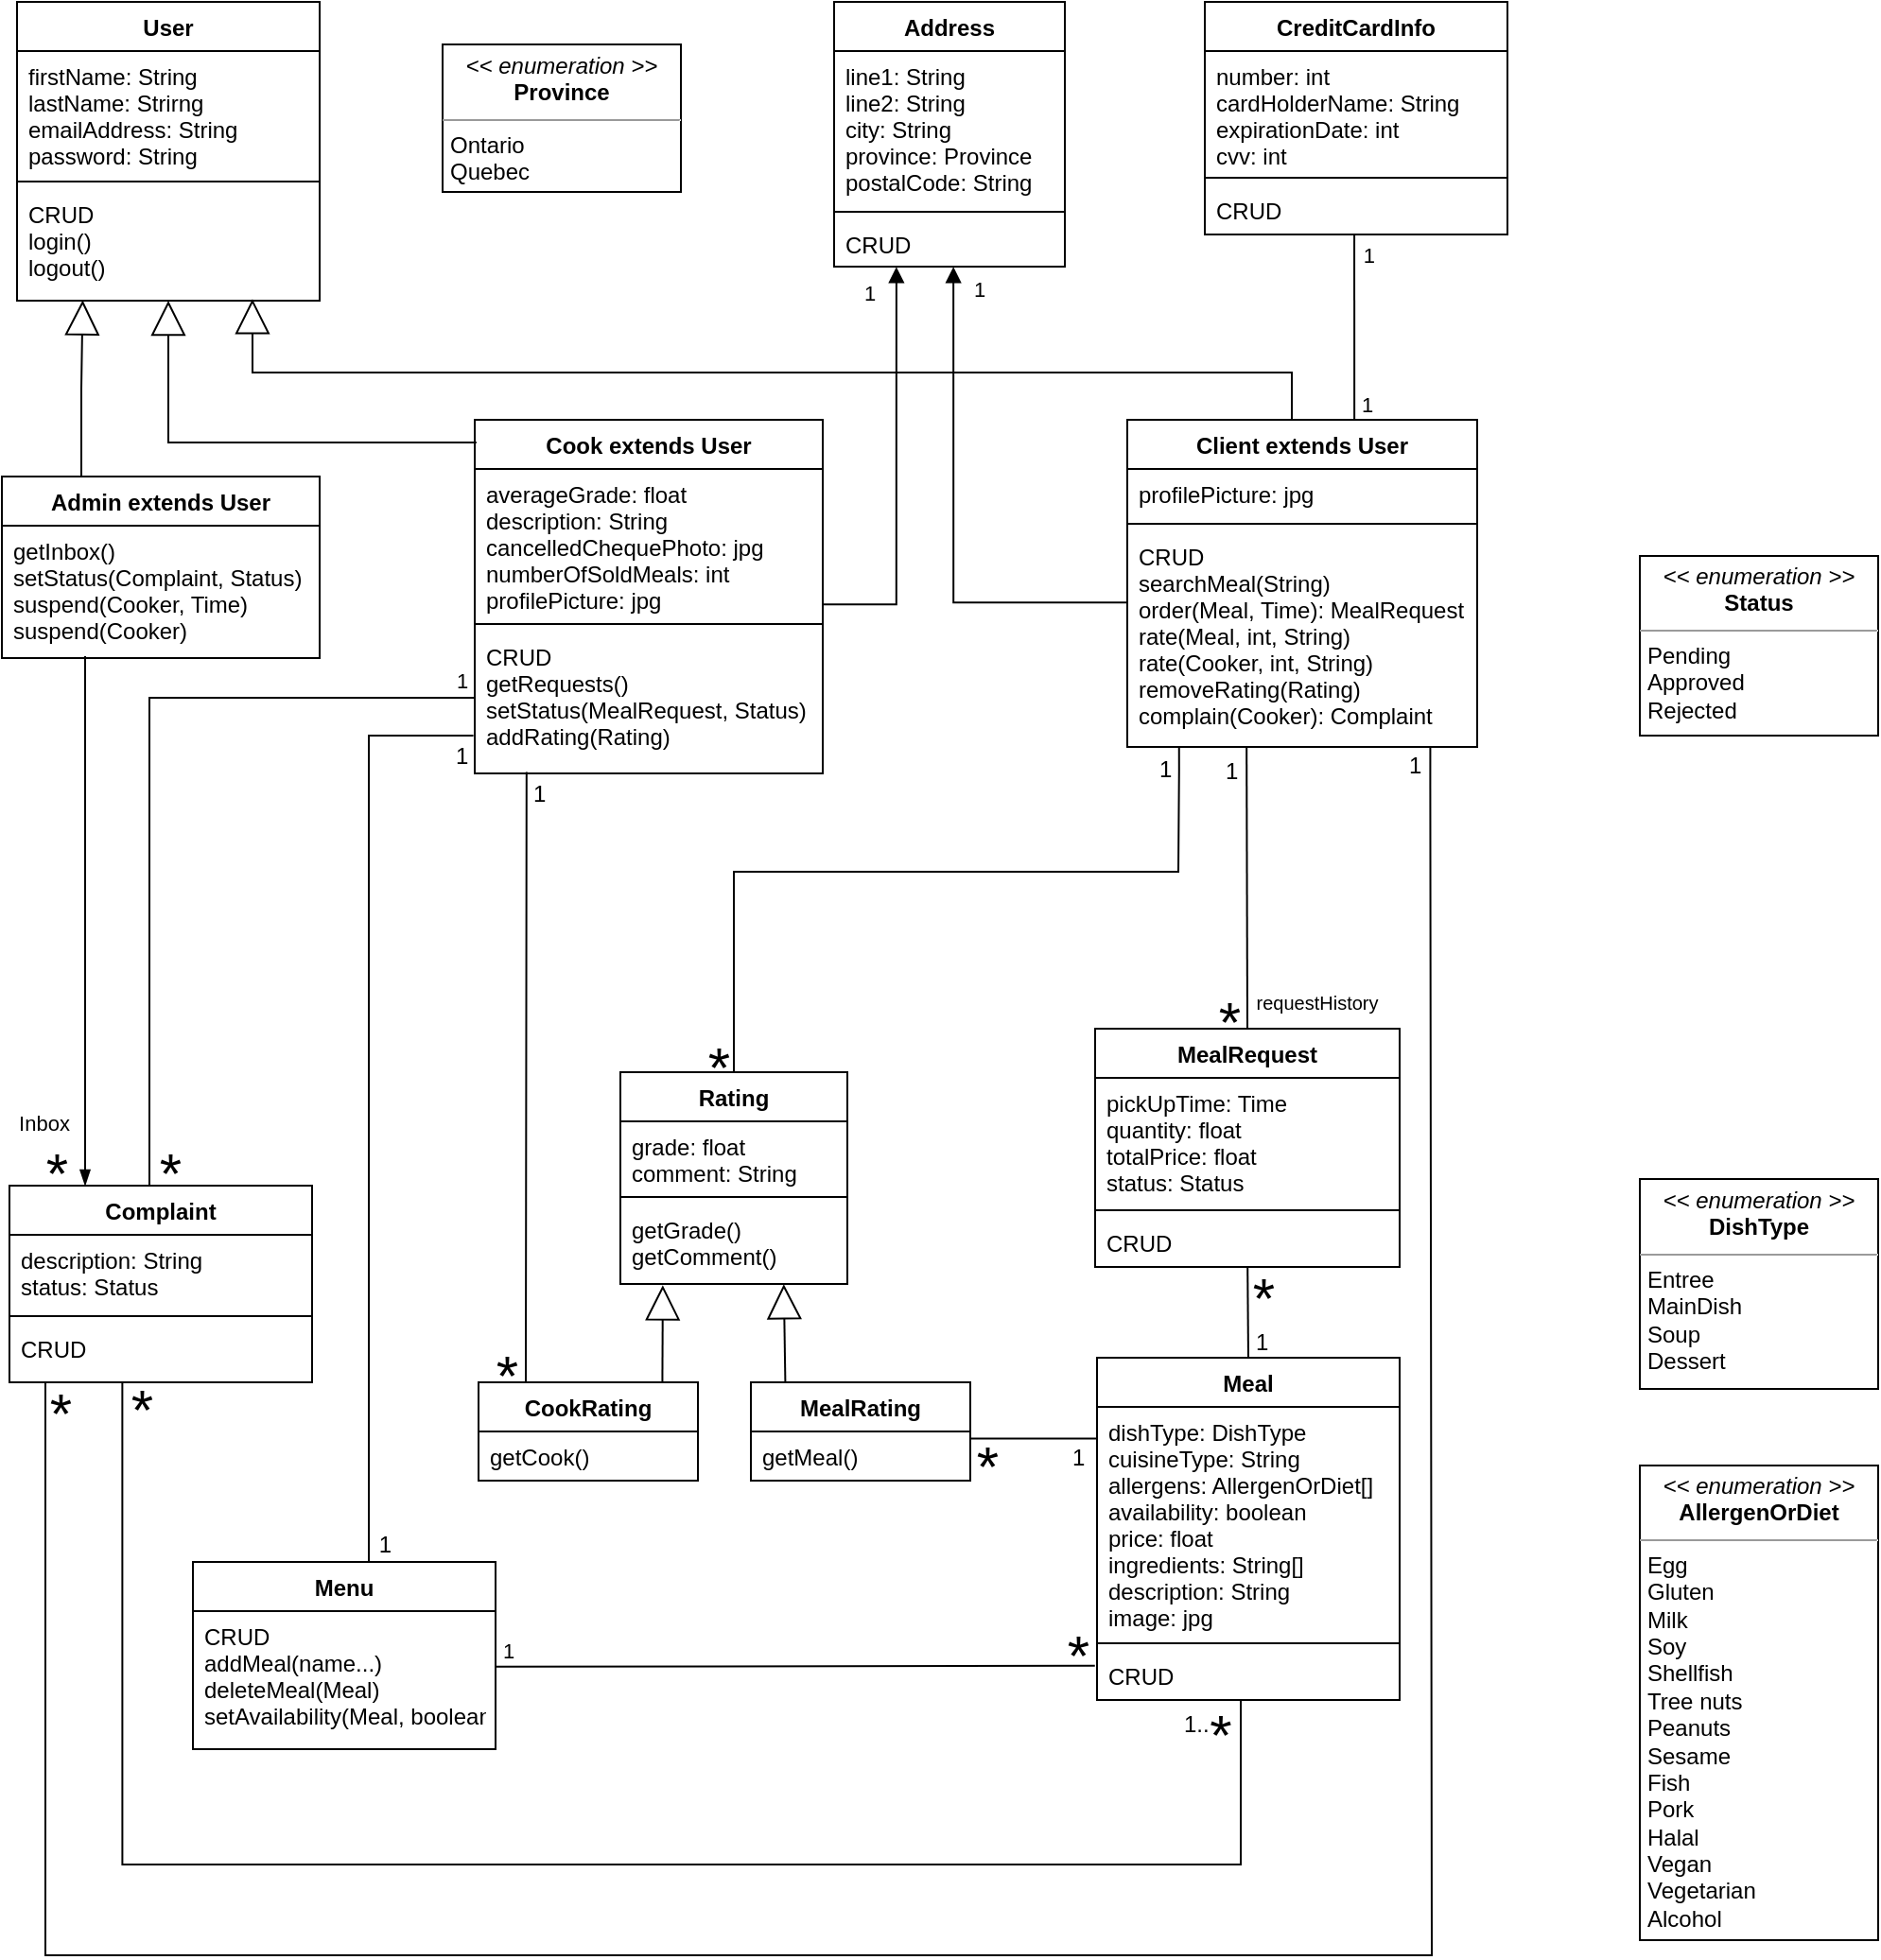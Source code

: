 <mxfile version="20.5.0" type="google"><diagram name="Page-1" id="c4acf3e9-155e-7222-9cf6-157b1a14988f"><mxGraphModel grid="0" page="1" gridSize="10" guides="1" tooltips="1" connect="1" arrows="1" fold="1" pageScale="1" pageWidth="850" pageHeight="1100" background="none" math="0" shadow="0"><root><mxCell id="0"/><mxCell id="1" parent="0"/><mxCell id="-q9s0DJmHzJcEu9GA5iP-1" value="User" style="swimlane;fontStyle=1;align=center;verticalAlign=top;childLayout=stackLayout;horizontal=1;startSize=26;horizontalStack=0;resizeParent=1;resizeParentMax=0;resizeLast=0;collapsible=1;marginBottom=0;" vertex="1" parent="1"><mxGeometry x="41" y="11" width="160" height="158" as="geometry"/></mxCell><mxCell id="-q9s0DJmHzJcEu9GA5iP-2" value="firstName: String&#10;lastName: Strirng&#10;emailAddress: String&#10;password: String" style="text;strokeColor=none;fillColor=none;align=left;verticalAlign=top;spacingLeft=4;spacingRight=4;overflow=hidden;rotatable=0;points=[[0,0.5],[1,0.5]];portConstraint=eastwest;" vertex="1" parent="-q9s0DJmHzJcEu9GA5iP-1"><mxGeometry y="26" width="160" height="65" as="geometry"/></mxCell><mxCell id="-q9s0DJmHzJcEu9GA5iP-3" value="" style="line;strokeWidth=1;fillColor=none;align=left;verticalAlign=middle;spacingTop=-1;spacingLeft=3;spacingRight=3;rotatable=0;labelPosition=right;points=[];portConstraint=eastwest;strokeColor=inherit;" vertex="1" parent="-q9s0DJmHzJcEu9GA5iP-1"><mxGeometry y="91" width="160" height="8" as="geometry"/></mxCell><mxCell id="-q9s0DJmHzJcEu9GA5iP-4" value="CRUD&#10;login()&#10;logout()" style="text;strokeColor=none;fillColor=none;align=left;verticalAlign=top;spacingLeft=4;spacingRight=4;overflow=hidden;rotatable=0;points=[[0,0.5],[1,0.5]];portConstraint=eastwest;fontStyle=0" vertex="1" parent="-q9s0DJmHzJcEu9GA5iP-1"><mxGeometry y="99" width="160" height="59" as="geometry"/></mxCell><mxCell id="-q9s0DJmHzJcEu9GA5iP-23" value="&lt;p style=&quot;margin:0px;margin-top:4px;text-align:center;&quot;&gt;&lt;i&gt;&amp;lt;&amp;lt; enumeration &amp;gt;&amp;gt;&lt;/i&gt;&lt;br&gt;&lt;b&gt;Province&lt;/b&gt;&lt;/p&gt;&lt;hr size=&quot;1&quot;&gt;&lt;p style=&quot;margin:0px;margin-left:4px;&quot;&gt;Ontario&lt;/p&gt;&lt;p style=&quot;margin:0px;margin-left:4px;&quot;&gt;Quebec&lt;/p&gt;" style="verticalAlign=top;align=left;overflow=fill;fontSize=12;fontFamily=Helvetica;html=1;" vertex="1" parent="1"><mxGeometry x="266" y="33.5" width="126" height="78" as="geometry"/></mxCell><mxCell id="-q9s0DJmHzJcEu9GA5iP-24" value="Admin extends User" style="swimlane;fontStyle=1;align=center;verticalAlign=top;childLayout=stackLayout;horizontal=1;startSize=26;horizontalStack=0;resizeParent=1;resizeParentMax=0;resizeLast=0;collapsible=1;marginBottom=0;" vertex="1" parent="1"><mxGeometry x="33" y="262" width="168" height="96" as="geometry"/></mxCell><mxCell id="-q9s0DJmHzJcEu9GA5iP-27" value="getInbox()&#10;setStatus(Complaint, Status)&#10;suspend(Cooker, Time)&#10;suspend(Cooker)" style="text;strokeColor=none;fillColor=none;align=left;verticalAlign=top;spacingLeft=4;spacingRight=4;overflow=hidden;rotatable=0;points=[[0,0.5],[1,0.5]];portConstraint=eastwest;" vertex="1" parent="-q9s0DJmHzJcEu9GA5iP-24"><mxGeometry y="26" width="168" height="70" as="geometry"/></mxCell><mxCell id="-q9s0DJmHzJcEu9GA5iP-30" value="Cook extends User" style="swimlane;fontStyle=1;align=center;verticalAlign=top;childLayout=stackLayout;horizontal=1;startSize=26;horizontalStack=0;resizeParent=1;resizeParentMax=0;resizeLast=0;collapsible=1;marginBottom=0;" vertex="1" parent="1"><mxGeometry x="283" y="232" width="184" height="187" as="geometry"/></mxCell><mxCell id="-q9s0DJmHzJcEu9GA5iP-31" value="averageGrade: float&#10;description: String&#10;cancelledChequePhoto: jpg&#10;numberOfSoldMeals: int&#10;profilePicture: jpg" style="text;strokeColor=none;fillColor=none;align=left;verticalAlign=top;spacingLeft=4;spacingRight=4;overflow=hidden;rotatable=0;points=[[0,0.5],[1,0.5]];portConstraint=eastwest;" vertex="1" parent="-q9s0DJmHzJcEu9GA5iP-30"><mxGeometry y="26" width="184" height="78" as="geometry"/></mxCell><mxCell id="-q9s0DJmHzJcEu9GA5iP-32" value="" style="line;strokeWidth=1;fillColor=none;align=left;verticalAlign=middle;spacingTop=-1;spacingLeft=3;spacingRight=3;rotatable=0;labelPosition=right;points=[];portConstraint=eastwest;strokeColor=inherit;" vertex="1" parent="-q9s0DJmHzJcEu9GA5iP-30"><mxGeometry y="104" width="184" height="8" as="geometry"/></mxCell><mxCell id="-q9s0DJmHzJcEu9GA5iP-33" value="CRUD&#10;getRequests()&#10;setStatus(MealRequest, Status)&#10;addRating(Rating)" style="text;strokeColor=none;fillColor=none;align=left;verticalAlign=top;spacingLeft=4;spacingRight=4;overflow=hidden;rotatable=0;points=[[0,0.5],[1,0.5]];portConstraint=eastwest;" vertex="1" parent="-q9s0DJmHzJcEu9GA5iP-30"><mxGeometry y="112" width="184" height="75" as="geometry"/></mxCell><mxCell id="-q9s0DJmHzJcEu9GA5iP-35" value="" style="endArrow=block;endSize=16;endFill=0;html=1;rounded=0;exitX=0.005;exitY=0.064;exitDx=0;exitDy=0;exitPerimeter=0;edgeStyle=orthogonalEdgeStyle;" edge="1" parent="1" source="-q9s0DJmHzJcEu9GA5iP-30" target="-q9s0DJmHzJcEu9GA5iP-4"><mxGeometry width="160" relative="1" as="geometry"><mxPoint x="158" y="297" as="sourcePoint"/><mxPoint x="318" y="297" as="targetPoint"/><Array as="points"><mxPoint x="121" y="244"/></Array></mxGeometry></mxCell><mxCell id="-q9s0DJmHzJcEu9GA5iP-37" value="Client extends User" style="swimlane;fontStyle=1;align=center;verticalAlign=top;childLayout=stackLayout;horizontal=1;startSize=26;horizontalStack=0;resizeParent=1;resizeParentMax=0;resizeLast=0;collapsible=1;marginBottom=0;" vertex="1" parent="1"><mxGeometry x="628" y="232" width="185" height="173" as="geometry"/></mxCell><mxCell id="3aVULZ-P_Z6kBedLk_lF-31" value="profilePicture: jpg" style="text;strokeColor=none;fillColor=none;align=left;verticalAlign=top;spacingLeft=4;spacingRight=4;overflow=hidden;rotatable=0;points=[[0,0.5],[1,0.5]];portConstraint=eastwest;" vertex="1" parent="-q9s0DJmHzJcEu9GA5iP-37"><mxGeometry y="26" width="185" height="25" as="geometry"/></mxCell><mxCell id="3aVULZ-P_Z6kBedLk_lF-32" value="" style="line;strokeWidth=1;fillColor=none;align=left;verticalAlign=middle;spacingTop=-1;spacingLeft=3;spacingRight=3;rotatable=0;labelPosition=right;points=[];portConstraint=eastwest;strokeColor=inherit;labelBackgroundColor=none;fontSize=12;" vertex="1" parent="-q9s0DJmHzJcEu9GA5iP-37"><mxGeometry y="51" width="185" height="8" as="geometry"/></mxCell><mxCell id="-q9s0DJmHzJcEu9GA5iP-40" value="CRUD&#10;searchMeal(String)&#10;order(Meal, Time): MealRequest&#10;rate(Meal, int, String)&#10;rate(Cooker, int, String)&#10;removeRating(Rating)&#10;complain(Cooker): Complaint" style="text;strokeColor=none;fillColor=none;align=left;verticalAlign=top;spacingLeft=4;spacingRight=4;overflow=hidden;rotatable=0;points=[[0,0.5],[1,0.5]];portConstraint=eastwest;" vertex="1" parent="-q9s0DJmHzJcEu9GA5iP-37"><mxGeometry y="59" width="185" height="114" as="geometry"/></mxCell><mxCell id="-q9s0DJmHzJcEu9GA5iP-41" value="" style="endArrow=block;endSize=16;endFill=0;html=1;rounded=0;edgeStyle=orthogonalEdgeStyle;entryX=0.778;entryY=0.986;entryDx=0;entryDy=0;entryPerimeter=0;" edge="1" parent="1" source="-q9s0DJmHzJcEu9GA5iP-37" target="-q9s0DJmHzJcEu9GA5iP-4"><mxGeometry x="0.251" y="-77" width="160" relative="1" as="geometry"><mxPoint x="937" y="236" as="sourcePoint"/><mxPoint x="166" y="179" as="targetPoint"/><Array as="points"><mxPoint x="715" y="207"/><mxPoint x="166" y="207"/></Array><mxPoint x="1" as="offset"/></mxGeometry></mxCell><mxCell id="-q9s0DJmHzJcEu9GA5iP-42" value="" style="endArrow=block;endSize=16;endFill=0;html=1;rounded=0;exitX=0.25;exitY=0;exitDx=0;exitDy=0;entryX=0.217;entryY=0.996;entryDx=0;entryDy=0;entryPerimeter=0;edgeStyle=orthogonalEdgeStyle;" edge="1" parent="1" source="-q9s0DJmHzJcEu9GA5iP-24" target="-q9s0DJmHzJcEu9GA5iP-4"><mxGeometry x="0.037" y="117" width="160" relative="1" as="geometry"><mxPoint x="203" y="266" as="sourcePoint"/><mxPoint x="363" y="266" as="targetPoint"/><mxPoint as="offset"/></mxGeometry></mxCell><mxCell id="-q9s0DJmHzJcEu9GA5iP-43" value="Address" style="swimlane;fontStyle=1;align=center;verticalAlign=top;childLayout=stackLayout;horizontal=1;startSize=26;horizontalStack=0;resizeParent=1;resizeParentMax=0;resizeLast=0;collapsible=1;marginBottom=0;" vertex="1" parent="1"><mxGeometry x="473" y="11" width="122" height="140" as="geometry"/></mxCell><mxCell id="-q9s0DJmHzJcEu9GA5iP-44" value="line1: String&#10;line2: String&#10;city: String&#10;province: Province&#10;postalCode: String" style="text;strokeColor=none;fillColor=none;align=left;verticalAlign=top;spacingLeft=4;spacingRight=4;overflow=hidden;rotatable=0;points=[[0,0.5],[1,0.5]];portConstraint=eastwest;" vertex="1" parent="-q9s0DJmHzJcEu9GA5iP-43"><mxGeometry y="26" width="122" height="81" as="geometry"/></mxCell><mxCell id="-q9s0DJmHzJcEu9GA5iP-45" value="" style="line;strokeWidth=1;fillColor=none;align=left;verticalAlign=middle;spacingTop=-1;spacingLeft=3;spacingRight=3;rotatable=0;labelPosition=right;points=[];portConstraint=eastwest;strokeColor=inherit;" vertex="1" parent="-q9s0DJmHzJcEu9GA5iP-43"><mxGeometry y="107" width="122" height="8" as="geometry"/></mxCell><mxCell id="-q9s0DJmHzJcEu9GA5iP-46" value="CRUD" style="text;strokeColor=none;fillColor=none;align=left;verticalAlign=top;spacingLeft=4;spacingRight=4;overflow=hidden;rotatable=0;points=[[0,0.5],[1,0.5]];portConstraint=eastwest;" vertex="1" parent="-q9s0DJmHzJcEu9GA5iP-43"><mxGeometry y="115" width="122" height="25" as="geometry"/></mxCell><mxCell id="-q9s0DJmHzJcEu9GA5iP-47" value="CreditCardInfo" style="swimlane;fontStyle=1;align=center;verticalAlign=top;childLayout=stackLayout;horizontal=1;startSize=26;horizontalStack=0;resizeParent=1;resizeParentMax=0;resizeLast=0;collapsible=1;marginBottom=0;" vertex="1" parent="1"><mxGeometry x="669" y="11" width="160" height="123" as="geometry"/></mxCell><mxCell id="-q9s0DJmHzJcEu9GA5iP-48" value="number: int&#10;cardHolderName: String&#10;expirationDate: int&#10;cvv: int" style="text;strokeColor=none;fillColor=none;align=left;verticalAlign=top;spacingLeft=4;spacingRight=4;overflow=hidden;rotatable=0;points=[[0,0.5],[1,0.5]];portConstraint=eastwest;" vertex="1" parent="-q9s0DJmHzJcEu9GA5iP-47"><mxGeometry y="26" width="160" height="63" as="geometry"/></mxCell><mxCell id="-q9s0DJmHzJcEu9GA5iP-49" value="" style="line;strokeWidth=1;fillColor=none;align=left;verticalAlign=middle;spacingTop=-1;spacingLeft=3;spacingRight=3;rotatable=0;labelPosition=right;points=[];portConstraint=eastwest;strokeColor=inherit;" vertex="1" parent="-q9s0DJmHzJcEu9GA5iP-47"><mxGeometry y="89" width="160" height="8" as="geometry"/></mxCell><mxCell id="-q9s0DJmHzJcEu9GA5iP-50" value="CRUD" style="text;strokeColor=none;fillColor=none;align=left;verticalAlign=top;spacingLeft=4;spacingRight=4;overflow=hidden;rotatable=0;points=[[0,0.5],[1,0.5]];portConstraint=eastwest;" vertex="1" parent="-q9s0DJmHzJcEu9GA5iP-47"><mxGeometry y="97" width="160" height="26" as="geometry"/></mxCell><mxCell id="-q9s0DJmHzJcEu9GA5iP-54" value="" style="endArrow=block;endFill=1;html=1;align=left;verticalAlign=top;rounded=0;exitX=0.999;exitY=0.918;exitDx=0;exitDy=0;exitPerimeter=0;entryX=0.27;entryY=1.007;entryDx=0;entryDy=0;entryPerimeter=0;edgeStyle=orthogonalEdgeStyle;" edge="1" parent="1" source="-q9s0DJmHzJcEu9GA5iP-31" target="-q9s0DJmHzJcEu9GA5iP-46"><mxGeometry x="-0.784" y="-41" relative="1" as="geometry"><mxPoint x="660.816" y="333.572" as="sourcePoint"/><mxPoint x="676" y="206.5" as="targetPoint"/><mxPoint x="-5" y="19" as="offset"/></mxGeometry></mxCell><mxCell id="-q9s0DJmHzJcEu9GA5iP-55" value="1" style="edgeLabel;resizable=0;html=1;align=left;verticalAlign=bottom;" connectable="0" vertex="1" parent="-q9s0DJmHzJcEu9GA5iP-54"><mxGeometry x="-1" relative="1" as="geometry"><mxPoint x="78" y="-158" as="offset"/></mxGeometry></mxCell><mxCell id="-q9s0DJmHzJcEu9GA5iP-56" value="" style="endArrow=block;endFill=1;html=1;align=left;verticalAlign=top;rounded=0;exitX=0.001;exitY=0.33;exitDx=0;exitDy=0;exitPerimeter=0;entryX=0.517;entryY=1.003;entryDx=0;entryDy=0;entryPerimeter=0;edgeStyle=orthogonalEdgeStyle;" edge="1" parent="1" source="-q9s0DJmHzJcEu9GA5iP-40" target="-q9s0DJmHzJcEu9GA5iP-46"><mxGeometry x="-0.467" y="35" relative="1" as="geometry"><mxPoint x="408" y="230" as="sourcePoint"/><mxPoint x="707" y="198" as="targetPoint"/><mxPoint x="35" y="35" as="offset"/></mxGeometry></mxCell><mxCell id="-q9s0DJmHzJcEu9GA5iP-57" value="1" style="edgeLabel;resizable=0;html=1;align=left;verticalAlign=bottom;" connectable="0" vertex="1" parent="-q9s0DJmHzJcEu9GA5iP-56"><mxGeometry x="-1" relative="1" as="geometry"><mxPoint x="-141" y="-155" as="offset"/></mxGeometry></mxCell><mxCell id="-q9s0DJmHzJcEu9GA5iP-64" value="Complaint" style="swimlane;fontStyle=1;align=center;verticalAlign=top;childLayout=stackLayout;horizontal=1;startSize=26;horizontalStack=0;resizeParent=1;resizeParentMax=0;resizeLast=0;collapsible=1;marginBottom=0;" vertex="1" parent="1"><mxGeometry x="37" y="637" width="160" height="104" as="geometry"/></mxCell><mxCell id="-q9s0DJmHzJcEu9GA5iP-65" value="description: String&#10;status: Status" style="text;strokeColor=none;fillColor=none;align=left;verticalAlign=top;spacingLeft=4;spacingRight=4;overflow=hidden;rotatable=0;points=[[0,0.5],[1,0.5]];portConstraint=eastwest;" vertex="1" parent="-q9s0DJmHzJcEu9GA5iP-64"><mxGeometry y="26" width="160" height="39" as="geometry"/></mxCell><mxCell id="-q9s0DJmHzJcEu9GA5iP-66" value="" style="line;strokeWidth=1;fillColor=none;align=left;verticalAlign=middle;spacingTop=-1;spacingLeft=3;spacingRight=3;rotatable=0;labelPosition=right;points=[];portConstraint=eastwest;strokeColor=inherit;" vertex="1" parent="-q9s0DJmHzJcEu9GA5iP-64"><mxGeometry y="65" width="160" height="8" as="geometry"/></mxCell><mxCell id="-q9s0DJmHzJcEu9GA5iP-67" value="CRUD" style="text;strokeColor=none;fillColor=none;align=left;verticalAlign=top;spacingLeft=4;spacingRight=4;overflow=hidden;rotatable=0;points=[[0,0.5],[1,0.5]];portConstraint=eastwest;" vertex="1" parent="-q9s0DJmHzJcEu9GA5iP-64"><mxGeometry y="73" width="160" height="31" as="geometry"/></mxCell><mxCell id="-q9s0DJmHzJcEu9GA5iP-68" value="&lt;p style=&quot;margin:0px;margin-top:4px;text-align:center;&quot;&gt;&lt;i&gt;&amp;lt;&amp;lt; enumeration &amp;gt;&amp;gt;&lt;/i&gt;&lt;br&gt;&lt;b&gt;Status&lt;/b&gt;&lt;/p&gt;&lt;hr size=&quot;1&quot;&gt;&lt;p style=&quot;margin:0px;margin-left:4px;&quot;&gt;Pending&lt;/p&gt;&lt;p style=&quot;margin:0px;margin-left:4px;&quot;&gt;Approved&lt;/p&gt;&lt;p style=&quot;margin:0px;margin-left:4px;&quot;&gt;Rejected&lt;/p&gt;" style="verticalAlign=top;align=left;overflow=fill;fontSize=12;fontFamily=Helvetica;html=1;" vertex="1" parent="1"><mxGeometry x="899" y="304" width="126" height="95" as="geometry"/></mxCell><mxCell id="-q9s0DJmHzJcEu9GA5iP-69" value="Rating" style="swimlane;fontStyle=1;align=center;verticalAlign=top;childLayout=stackLayout;horizontal=1;startSize=26;horizontalStack=0;resizeParent=1;resizeParentMax=0;resizeLast=0;collapsible=1;marginBottom=0;" vertex="1" parent="1"><mxGeometry x="360" y="577" width="120" height="112" as="geometry"/></mxCell><mxCell id="-q9s0DJmHzJcEu9GA5iP-70" value="grade: float&#10;comment: String" style="text;strokeColor=none;fillColor=none;align=left;verticalAlign=top;spacingLeft=4;spacingRight=4;overflow=hidden;rotatable=0;points=[[0,0.5],[1,0.5]];portConstraint=eastwest;" vertex="1" parent="-q9s0DJmHzJcEu9GA5iP-69"><mxGeometry y="26" width="120" height="36" as="geometry"/></mxCell><mxCell id="-q9s0DJmHzJcEu9GA5iP-71" value="" style="line;strokeWidth=1;fillColor=none;align=left;verticalAlign=middle;spacingTop=-1;spacingLeft=3;spacingRight=3;rotatable=0;labelPosition=right;points=[];portConstraint=eastwest;strokeColor=inherit;" vertex="1" parent="-q9s0DJmHzJcEu9GA5iP-69"><mxGeometry y="62" width="120" height="8" as="geometry"/></mxCell><mxCell id="-q9s0DJmHzJcEu9GA5iP-72" value="getGrade()&#10;getComment()" style="text;strokeColor=none;fillColor=none;align=left;verticalAlign=top;spacingLeft=4;spacingRight=4;overflow=hidden;rotatable=0;points=[[0,0.5],[1,0.5]];portConstraint=eastwest;" vertex="1" parent="-q9s0DJmHzJcEu9GA5iP-69"><mxGeometry y="70" width="120" height="42" as="geometry"/></mxCell><mxCell id="-q9s0DJmHzJcEu9GA5iP-79" value="CookRating" style="swimlane;fontStyle=1;align=center;verticalAlign=top;childLayout=stackLayout;horizontal=1;startSize=26;horizontalStack=0;resizeParent=1;resizeParentMax=0;resizeLast=0;collapsible=1;marginBottom=0;" vertex="1" parent="1"><mxGeometry x="285" y="741" width="116" height="52" as="geometry"/></mxCell><mxCell id="-q9s0DJmHzJcEu9GA5iP-82" value="getCook()" style="text;strokeColor=none;fillColor=none;align=left;verticalAlign=top;spacingLeft=4;spacingRight=4;overflow=hidden;rotatable=0;points=[[0,0.5],[1,0.5]];portConstraint=eastwest;" vertex="1" parent="-q9s0DJmHzJcEu9GA5iP-79"><mxGeometry y="26" width="116" height="26" as="geometry"/></mxCell><mxCell id="-q9s0DJmHzJcEu9GA5iP-83" value="" style="endArrow=none;html=1;rounded=0;fontSize=12;entryX=0.218;entryY=-0.008;entryDx=0;entryDy=0;entryPerimeter=0;edgeStyle=orthogonalEdgeStyle;exitX=0.149;exitY=0.99;exitDx=0;exitDy=0;exitPerimeter=0;" edge="1" parent="1" source="-q9s0DJmHzJcEu9GA5iP-33" target="-q9s0DJmHzJcEu9GA5iP-79"><mxGeometry relative="1" as="geometry"><mxPoint x="346" y="479" as="sourcePoint"/><mxPoint x="549" y="599" as="targetPoint"/><Array as="points"><mxPoint x="310" y="421"/><mxPoint x="310" y="421"/><mxPoint x="310" y="740"/></Array></mxGeometry></mxCell><mxCell id="-q9s0DJmHzJcEu9GA5iP-84" value="1" style="edgeLabel;resizable=0;html=1;align=left;verticalAlign=bottom;labelBackgroundColor=none;fontSize=12;" connectable="0" vertex="1" parent="-q9s0DJmHzJcEu9GA5iP-83"><mxGeometry x="-1" relative="1" as="geometry"><mxPoint x="2" y="20" as="offset"/></mxGeometry></mxCell><mxCell id="-q9s0DJmHzJcEu9GA5iP-85" value="&lt;font style=&quot;font-size: 30px;&quot;&gt;*&lt;/font&gt;" style="edgeLabel;resizable=0;html=1;align=right;verticalAlign=bottom;labelBackgroundColor=none;fontSize=12;" connectable="0" vertex="1" parent="-q9s0DJmHzJcEu9GA5iP-83"><mxGeometry x="1" relative="1" as="geometry"><mxPoint x="-4" y="17" as="offset"/></mxGeometry></mxCell><mxCell id="-q9s0DJmHzJcEu9GA5iP-86" value="MealRating" style="swimlane;fontStyle=1;align=center;verticalAlign=top;childLayout=stackLayout;horizontal=1;startSize=26;horizontalStack=0;resizeParent=1;resizeParentMax=0;resizeLast=0;collapsible=1;marginBottom=0;" vertex="1" parent="1"><mxGeometry x="429" y="741" width="116" height="52" as="geometry"/></mxCell><mxCell id="dLfZFS-E4HPgalOEL9z7-13" value="getMeal()" style="text;strokeColor=none;fillColor=none;align=left;verticalAlign=top;spacingLeft=4;spacingRight=4;overflow=hidden;rotatable=0;points=[[0,0.5],[1,0.5]];portConstraint=eastwest;" vertex="1" parent="-q9s0DJmHzJcEu9GA5iP-86"><mxGeometry y="26" width="116" height="26" as="geometry"/></mxCell><mxCell id="-q9s0DJmHzJcEu9GA5iP-92" value="" style="endArrow=block;endSize=16;endFill=0;html=1;rounded=0;exitX=0.838;exitY=0;exitDx=0;exitDy=0;exitPerimeter=0;entryX=0.187;entryY=1.016;entryDx=0;entryDy=0;entryPerimeter=0;" edge="1" parent="1" source="-q9s0DJmHzJcEu9GA5iP-79" target="-q9s0DJmHzJcEu9GA5iP-72"><mxGeometry x="0.037" y="117" width="160" relative="1" as="geometry"><mxPoint x="383" y="728" as="sourcePoint"/><mxPoint x="382" y="700" as="targetPoint"/><mxPoint as="offset"/></mxGeometry></mxCell><mxCell id="-q9s0DJmHzJcEu9GA5iP-93" value="" style="endArrow=block;endSize=16;endFill=0;html=1;rounded=0;entryX=0.72;entryY=1.003;entryDx=0;entryDy=0;entryPerimeter=0;exitX=0.157;exitY=0.004;exitDx=0;exitDy=0;exitPerimeter=0;" edge="1" parent="1" source="-q9s0DJmHzJcEu9GA5iP-86" target="-q9s0DJmHzJcEu9GA5iP-72"><mxGeometry x="0.037" y="117" width="160" relative="1" as="geometry"><mxPoint x="447" y="731" as="sourcePoint"/><mxPoint x="568" y="721" as="targetPoint"/><mxPoint as="offset"/></mxGeometry></mxCell><mxCell id="-q9s0DJmHzJcEu9GA5iP-94" value="&lt;p style=&quot;margin:0px;margin-top:4px;text-align:center;&quot;&gt;&lt;i&gt;&amp;lt;&amp;lt; enumeration &amp;gt;&amp;gt;&lt;/i&gt;&lt;br&gt;&lt;b&gt;AllergenOrDiet&lt;/b&gt;&lt;/p&gt;&lt;hr size=&quot;1&quot;&gt;&lt;p style=&quot;margin: 0px 0px 0px 4px;&quot;&gt;Egg&lt;/p&gt;&lt;p style=&quot;margin: 0px 0px 0px 4px;&quot;&gt;Gluten&lt;/p&gt;&lt;p style=&quot;margin: 0px 0px 0px 4px;&quot;&gt;Milk&lt;/p&gt;&lt;p style=&quot;margin: 0px 0px 0px 4px;&quot;&gt;Soy&lt;/p&gt;&lt;p style=&quot;margin: 0px 0px 0px 4px;&quot;&gt;Shellfish&lt;/p&gt;&lt;p style=&quot;margin: 0px 0px 0px 4px;&quot;&gt;Tree nuts&lt;/p&gt;&lt;p style=&quot;margin: 0px 0px 0px 4px;&quot;&gt;Peanuts&lt;/p&gt;&lt;p style=&quot;margin: 0px 0px 0px 4px;&quot;&gt;Sesame&lt;/p&gt;&lt;p style=&quot;margin: 0px 0px 0px 4px;&quot;&gt;Fish&lt;/p&gt;&lt;p style=&quot;margin: 0px 0px 0px 4px;&quot;&gt;Pork&lt;/p&gt;&lt;p style=&quot;margin: 0px 0px 0px 4px;&quot;&gt;Halal&lt;/p&gt;&lt;p style=&quot;margin: 0px 0px 0px 4px;&quot;&gt;Vegan&lt;/p&gt;&lt;p style=&quot;margin: 0px 0px 0px 4px;&quot;&gt;Vegetarian&lt;/p&gt;&lt;p style=&quot;margin: 0px 0px 0px 4px;&quot;&gt;Alcohol&lt;/p&gt;" style="verticalAlign=top;align=left;overflow=fill;fontSize=12;fontFamily=Helvetica;html=1;" vertex="1" parent="1"><mxGeometry x="899" y="785" width="126" height="251" as="geometry"/></mxCell><mxCell id="-q9s0DJmHzJcEu9GA5iP-95" value="&lt;p style=&quot;margin:0px;margin-top:4px;text-align:center;&quot;&gt;&lt;i&gt;&amp;lt;&amp;lt; enumeration &amp;gt;&amp;gt;&lt;/i&gt;&lt;br&gt;&lt;b&gt;DishType&lt;/b&gt;&lt;/p&gt;&lt;hr size=&quot;1&quot;&gt;&lt;p style=&quot;margin: 0px 0px 0px 4px;&quot;&gt;Entree&lt;/p&gt;&lt;p style=&quot;margin: 0px 0px 0px 4px;&quot;&gt;MainDish&lt;/p&gt;&lt;p style=&quot;margin: 0px 0px 0px 4px;&quot;&gt;Soup&lt;/p&gt;&lt;p style=&quot;margin: 0px 0px 0px 4px;&quot;&gt;Dessert&lt;/p&gt;" style="verticalAlign=top;align=left;overflow=fill;fontSize=12;fontFamily=Helvetica;html=1;" vertex="1" parent="1"><mxGeometry x="899" y="633.5" width="126" height="111" as="geometry"/></mxCell><mxCell id="-q9s0DJmHzJcEu9GA5iP-103" value="Meal" style="swimlane;fontStyle=1;align=center;verticalAlign=top;childLayout=stackLayout;horizontal=1;startSize=26;horizontalStack=0;resizeParent=1;resizeParentMax=0;resizeLast=0;collapsible=1;marginBottom=0;" vertex="1" parent="1"><mxGeometry x="612" y="728" width="160" height="181" as="geometry"/></mxCell><mxCell id="-q9s0DJmHzJcEu9GA5iP-104" value="dishType: DishType&#10;cuisineType: String&#10;allergens: AllergenOrDiet[]&#10;availability: boolean&#10;price: float&#10;ingredients: String[]&#10;description: String&#10;image: jpg" style="text;strokeColor=none;fillColor=none;align=left;verticalAlign=top;spacingLeft=4;spacingRight=4;overflow=hidden;rotatable=0;points=[[0,0.5],[1,0.5]];portConstraint=eastwest;" vertex="1" parent="-q9s0DJmHzJcEu9GA5iP-103"><mxGeometry y="26" width="160" height="121" as="geometry"/></mxCell><mxCell id="-q9s0DJmHzJcEu9GA5iP-105" value="" style="line;strokeWidth=1;fillColor=none;align=left;verticalAlign=middle;spacingTop=-1;spacingLeft=3;spacingRight=3;rotatable=0;labelPosition=right;points=[];portConstraint=eastwest;strokeColor=inherit;" vertex="1" parent="-q9s0DJmHzJcEu9GA5iP-103"><mxGeometry y="147" width="160" height="8" as="geometry"/></mxCell><mxCell id="-q9s0DJmHzJcEu9GA5iP-106" value="CRUD" style="text;strokeColor=none;fillColor=none;align=left;verticalAlign=top;spacingLeft=4;spacingRight=4;overflow=hidden;rotatable=0;points=[[0,0.5],[1,0.5]];portConstraint=eastwest;" vertex="1" parent="-q9s0DJmHzJcEu9GA5iP-103"><mxGeometry y="155" width="160" height="26" as="geometry"/></mxCell><mxCell id="-q9s0DJmHzJcEu9GA5iP-107" value="Menu" style="swimlane;fontStyle=1;align=center;verticalAlign=top;childLayout=stackLayout;horizontal=1;startSize=26;horizontalStack=0;resizeParent=1;resizeParentMax=0;resizeLast=0;collapsible=1;marginBottom=0;" vertex="1" parent="1"><mxGeometry x="134" y="836" width="160" height="99" as="geometry"/></mxCell><mxCell id="-q9s0DJmHzJcEu9GA5iP-110" value="CRUD&#10;addMeal(name...)&#10;deleteMeal(Meal)&#10;setAvailability(Meal, boolean)&#10;" style="text;strokeColor=none;fillColor=none;align=left;verticalAlign=top;spacingLeft=4;spacingRight=4;overflow=hidden;rotatable=0;points=[[0,0.5],[1,0.5]];portConstraint=eastwest;" vertex="1" parent="-q9s0DJmHzJcEu9GA5iP-107"><mxGeometry y="26" width="160" height="73" as="geometry"/></mxCell><mxCell id="-q9s0DJmHzJcEu9GA5iP-111" value="MealRequest" style="swimlane;fontStyle=1;align=center;verticalAlign=top;childLayout=stackLayout;horizontal=1;startSize=26;horizontalStack=0;resizeParent=1;resizeParentMax=0;resizeLast=0;collapsible=1;marginBottom=0;" vertex="1" parent="1"><mxGeometry x="611" y="554" width="161" height="126" as="geometry"/></mxCell><mxCell id="-q9s0DJmHzJcEu9GA5iP-112" value="pickUpTime: Time&#10;quantity: float&#10;totalPrice: float&#10;status: Status" style="text;strokeColor=none;fillColor=none;align=left;verticalAlign=top;spacingLeft=4;spacingRight=4;overflow=hidden;rotatable=0;points=[[0,0.5],[1,0.5]];portConstraint=eastwest;" vertex="1" parent="-q9s0DJmHzJcEu9GA5iP-111"><mxGeometry y="26" width="161" height="66" as="geometry"/></mxCell><mxCell id="-q9s0DJmHzJcEu9GA5iP-113" value="" style="line;strokeWidth=1;fillColor=none;align=left;verticalAlign=middle;spacingTop=-1;spacingLeft=3;spacingRight=3;rotatable=0;labelPosition=right;points=[];portConstraint=eastwest;strokeColor=inherit;" vertex="1" parent="-q9s0DJmHzJcEu9GA5iP-111"><mxGeometry y="92" width="161" height="8" as="geometry"/></mxCell><mxCell id="-q9s0DJmHzJcEu9GA5iP-114" value="CRUD" style="text;strokeColor=none;fillColor=none;align=left;verticalAlign=top;spacingLeft=4;spacingRight=4;overflow=hidden;rotatable=0;points=[[0,0.5],[1,0.5]];portConstraint=eastwest;" vertex="1" parent="-q9s0DJmHzJcEu9GA5iP-111"><mxGeometry y="100" width="161" height="26" as="geometry"/></mxCell><mxCell id="-q9s0DJmHzJcEu9GA5iP-115" value="" style="endArrow=blockThin;html=1;rounded=0;fontSize=12;exitX=0.262;exitY=0.986;exitDx=0;exitDy=0;exitPerimeter=0;entryX=0.25;entryY=0;entryDx=0;entryDy=0;endFill=1;" edge="1" parent="1" source="-q9s0DJmHzJcEu9GA5iP-27" target="-q9s0DJmHzJcEu9GA5iP-64"><mxGeometry relative="1" as="geometry"><mxPoint x="264" y="519" as="sourcePoint"/><mxPoint x="424" y="519" as="targetPoint"/></mxGeometry></mxCell><mxCell id="-q9s0DJmHzJcEu9GA5iP-117" value="*" style="edgeLabel;resizable=0;html=1;align=right;verticalAlign=bottom;labelBackgroundColor=none;strokeWidth=12;fontSize=30;" connectable="0" vertex="1" parent="-q9s0DJmHzJcEu9GA5iP-115"><mxGeometry x="1" relative="1" as="geometry"><mxPoint x="-8" y="13" as="offset"/></mxGeometry></mxCell><mxCell id="7VfyJd80LTuh-UKs8Pog-1" value="Inbox" style="edgeLabel;html=1;align=center;verticalAlign=middle;resizable=0;points=[];" connectable="0" vertex="1" parent="-q9s0DJmHzJcEu9GA5iP-115"><mxGeometry x="0.693" y="1" relative="1" as="geometry"><mxPoint x="-23" y="10" as="offset"/></mxGeometry></mxCell><mxCell id="-q9s0DJmHzJcEu9GA5iP-121" value="" style="endArrow=none;html=1;rounded=0;fontSize=12;edgeStyle=orthogonalEdgeStyle;exitX=0.866;exitY=0.997;exitDx=0;exitDy=0;exitPerimeter=0;" edge="1" parent="1" source="-q9s0DJmHzJcEu9GA5iP-40" target="-q9s0DJmHzJcEu9GA5iP-64"><mxGeometry relative="1" as="geometry"><mxPoint x="790" y="411" as="sourcePoint"/><mxPoint x="207" y="514" as="targetPoint"/><Array as="points"><mxPoint x="788" y="427"/><mxPoint x="789" y="427"/><mxPoint x="789" y="1044"/><mxPoint x="56" y="1044"/></Array></mxGeometry></mxCell><mxCell id="-q9s0DJmHzJcEu9GA5iP-122" value="1" style="edgeLabel;resizable=0;html=1;align=left;verticalAlign=bottom;labelBackgroundColor=none;strokeWidth=12;fontSize=12;" connectable="0" vertex="1" parent="-q9s0DJmHzJcEu9GA5iP-121"><mxGeometry x="-1" relative="1" as="geometry"><mxPoint x="-13" y="19" as="offset"/></mxGeometry></mxCell><mxCell id="-q9s0DJmHzJcEu9GA5iP-123" value="*" style="edgeLabel;resizable=0;html=1;align=right;verticalAlign=bottom;labelBackgroundColor=none;strokeWidth=12;fontSize=30;" connectable="0" vertex="1" parent="-q9s0DJmHzJcEu9GA5iP-121"><mxGeometry x="1" relative="1" as="geometry"><mxPoint x="14" y="36" as="offset"/></mxGeometry></mxCell><mxCell id="-q9s0DJmHzJcEu9GA5iP-124" value="" style="endArrow=none;html=1;rounded=0;fontSize=12;exitX=-0.004;exitY=0.733;exitDx=0;exitDy=0;exitPerimeter=0;edgeStyle=orthogonalEdgeStyle;" edge="1" parent="1" source="-q9s0DJmHzJcEu9GA5iP-33" target="-q9s0DJmHzJcEu9GA5iP-107"><mxGeometry relative="1" as="geometry"><mxPoint x="636.712" y="482.98" as="sourcePoint"/><mxPoint x="637" y="572.5" as="targetPoint"/><Array as="points"><mxPoint x="227" y="399"/></Array></mxGeometry></mxCell><mxCell id="-q9s0DJmHzJcEu9GA5iP-125" value="1" style="edgeLabel;resizable=0;html=1;align=left;verticalAlign=bottom;labelBackgroundColor=none;strokeWidth=12;fontSize=12;" connectable="0" vertex="1" parent="-q9s0DJmHzJcEu9GA5iP-124"><mxGeometry x="-1" relative="1" as="geometry"><mxPoint x="-11" y="20" as="offset"/></mxGeometry></mxCell><mxCell id="-q9s0DJmHzJcEu9GA5iP-126" value="&lt;font style=&quot;font-size: 12px;&quot;&gt;1&lt;/font&gt;" style="edgeLabel;resizable=0;html=1;align=right;verticalAlign=bottom;labelBackgroundColor=none;strokeWidth=12;fontSize=30;" connectable="0" vertex="1" parent="-q9s0DJmHzJcEu9GA5iP-124"><mxGeometry x="1" relative="1" as="geometry"><mxPoint x="12" y="4" as="offset"/></mxGeometry></mxCell><mxCell id="3aVULZ-P_Z6kBedLk_lF-2" value="" style="endArrow=none;html=1;rounded=0;fontSize=12;entryX=0.373;entryY=0.997;entryDx=0;entryDy=0;entryPerimeter=0;edgeStyle=orthogonalEdgeStyle;exitX=0.475;exitY=1;exitDx=0;exitDy=0;exitPerimeter=0;" edge="1" parent="1" source="-q9s0DJmHzJcEu9GA5iP-106" target="-q9s0DJmHzJcEu9GA5iP-67"><mxGeometry relative="1" as="geometry"><mxPoint x="718" y="943" as="sourcePoint"/><mxPoint x="84" y="807.22" as="targetPoint"/><Array as="points"><mxPoint x="688" y="996"/><mxPoint x="97" y="996"/></Array></mxGeometry></mxCell><mxCell id="3aVULZ-P_Z6kBedLk_lF-3" value="1.." style="edgeLabel;resizable=0;html=1;align=left;verticalAlign=bottom;labelBackgroundColor=none;strokeWidth=12;fontSize=12;" connectable="0" vertex="1" parent="3aVULZ-P_Z6kBedLk_lF-2"><mxGeometry x="-1" relative="1" as="geometry"><mxPoint x="-32" y="21" as="offset"/></mxGeometry></mxCell><mxCell id="3aVULZ-P_Z6kBedLk_lF-4" value="*" style="edgeLabel;resizable=0;html=1;align=right;verticalAlign=bottom;labelBackgroundColor=none;strokeWidth=12;fontSize=30;" connectable="0" vertex="1" parent="3aVULZ-P_Z6kBedLk_lF-2"><mxGeometry x="1" relative="1" as="geometry"><mxPoint x="17" y="35" as="offset"/></mxGeometry></mxCell><mxCell id="3aVULZ-P_Z6kBedLk_lF-17" value="*" style="edgeLabel;html=1;align=center;verticalAlign=middle;resizable=0;points=[];fontSize=30;labelBackgroundColor=none;" vertex="1" connectable="0" parent="3aVULZ-P_Z6kBedLk_lF-2"><mxGeometry x="-0.825" y="-1" relative="1" as="geometry"><mxPoint x="-10" y="-64" as="offset"/></mxGeometry></mxCell><mxCell id="3aVULZ-P_Z6kBedLk_lF-6" value="" style="endArrow=none;html=1;rounded=0;fontSize=12;entryX=0.5;entryY=0;entryDx=0;entryDy=0;edgeStyle=orthogonalEdgeStyle;exitX=0.148;exitY=1.002;exitDx=0;exitDy=0;exitPerimeter=0;" edge="1" parent="1" source="-q9s0DJmHzJcEu9GA5iP-40" target="-q9s0DJmHzJcEu9GA5iP-69"><mxGeometry relative="1" as="geometry"><mxPoint x="655" y="417" as="sourcePoint"/><mxPoint x="24.0" y="175.0" as="targetPoint"/><Array as="points"><mxPoint x="655" y="417"/><mxPoint x="655" y="417"/><mxPoint x="655" y="471"/><mxPoint x="420" y="471"/></Array></mxGeometry></mxCell><mxCell id="3aVULZ-P_Z6kBedLk_lF-7" value="1" style="edgeLabel;resizable=0;html=1;align=left;verticalAlign=bottom;labelBackgroundColor=none;strokeWidth=12;fontSize=12;" connectable="0" vertex="1" parent="3aVULZ-P_Z6kBedLk_lF-6"><mxGeometry x="-1" relative="1" as="geometry"><mxPoint x="-12" y="20" as="offset"/></mxGeometry></mxCell><mxCell id="3aVULZ-P_Z6kBedLk_lF-8" value="*" style="edgeLabel;resizable=0;html=1;align=right;verticalAlign=bottom;labelBackgroundColor=none;strokeWidth=12;fontSize=30;" connectable="0" vertex="1" parent="3aVULZ-P_Z6kBedLk_lF-6"><mxGeometry x="1" relative="1" as="geometry"><mxPoint x="-2" y="17" as="offset"/></mxGeometry></mxCell><mxCell id="3aVULZ-P_Z6kBedLk_lF-12" value="" style="endArrow=none;html=1;rounded=0;fontSize=12;entryX=0.5;entryY=0;entryDx=0;entryDy=0;exitX=0.341;exitY=1.001;exitDx=0;exitDy=0;exitPerimeter=0;" edge="1" parent="1" source="-q9s0DJmHzJcEu9GA5iP-40" target="-q9s0DJmHzJcEu9GA5iP-111"><mxGeometry relative="1" as="geometry"><mxPoint x="692" y="427" as="sourcePoint"/><mxPoint x="712" y="531" as="targetPoint"/></mxGeometry></mxCell><mxCell id="3aVULZ-P_Z6kBedLk_lF-13" value="1" style="edgeLabel;resizable=0;html=1;align=left;verticalAlign=bottom;labelBackgroundColor=none;strokeWidth=12;fontSize=12;" connectable="0" vertex="1" parent="3aVULZ-P_Z6kBedLk_lF-12"><mxGeometry x="-1" relative="1" as="geometry"><mxPoint x="-13" y="21" as="offset"/></mxGeometry></mxCell><mxCell id="3aVULZ-P_Z6kBedLk_lF-14" value="*" style="edgeLabel;resizable=0;html=1;align=right;verticalAlign=bottom;labelBackgroundColor=none;strokeWidth=12;fontSize=30;" connectable="0" vertex="1" parent="3aVULZ-P_Z6kBedLk_lF-12"><mxGeometry x="1" relative="1" as="geometry"><mxPoint x="-3" y="16" as="offset"/></mxGeometry></mxCell><mxCell id="3aVULZ-P_Z6kBedLk_lF-27" value="&lt;font style=&quot;font-size: 10px;&quot;&gt;requestHistory&lt;br style=&quot;font-size: 10px;&quot;&gt;&lt;/font&gt;" style="edgeLabel;html=1;align=center;verticalAlign=middle;resizable=0;points=[];fontSize=10;labelBackgroundColor=none;" vertex="1" connectable="0" parent="3aVULZ-P_Z6kBedLk_lF-12"><mxGeometry x="0.309" relative="1" as="geometry"><mxPoint x="36" y="37" as="offset"/></mxGeometry></mxCell><mxCell id="3aVULZ-P_Z6kBedLk_lF-18" value="" style="endArrow=none;html=1;rounded=0;fontSize=12;exitX=0.5;exitY=0;exitDx=0;exitDy=0;" edge="1" parent="1" source="-q9s0DJmHzJcEu9GA5iP-103" target="-q9s0DJmHzJcEu9GA5iP-114"><mxGeometry relative="1" as="geometry"><mxPoint x="689" y="713" as="sourcePoint"/><mxPoint x="681" y="699" as="targetPoint"/></mxGeometry></mxCell><mxCell id="3aVULZ-P_Z6kBedLk_lF-19" value="1" style="edgeLabel;resizable=0;html=1;align=left;verticalAlign=bottom;labelBackgroundColor=none;strokeWidth=12;fontSize=12;" connectable="0" vertex="1" parent="3aVULZ-P_Z6kBedLk_lF-18"><mxGeometry x="-1" relative="1" as="geometry"><mxPoint x="2" as="offset"/></mxGeometry></mxCell><mxCell id="3aVULZ-P_Z6kBedLk_lF-20" value="*" style="edgeLabel;resizable=0;html=1;align=right;verticalAlign=bottom;labelBackgroundColor=none;strokeWidth=12;fontSize=30;" connectable="0" vertex="1" parent="3aVULZ-P_Z6kBedLk_lF-18"><mxGeometry x="1" relative="1" as="geometry"><mxPoint x="15" y="36" as="offset"/></mxGeometry></mxCell><mxCell id="3aVULZ-P_Z6kBedLk_lF-24" value="" style="endArrow=none;html=1;rounded=0;fontSize=12;entryX=1.003;entryY=0.145;entryDx=0;entryDy=0;entryPerimeter=0;exitX=0.002;exitY=0.138;exitDx=0;exitDy=0;exitPerimeter=0;" edge="1" parent="1" source="-q9s0DJmHzJcEu9GA5iP-104" target="dLfZFS-E4HPgalOEL9z7-13"><mxGeometry relative="1" as="geometry"><mxPoint x="668" y="771" as="sourcePoint"/><mxPoint x="580.92" y="770.96" as="targetPoint"/></mxGeometry></mxCell><mxCell id="3aVULZ-P_Z6kBedLk_lF-25" value="1" style="edgeLabel;resizable=0;html=1;align=left;verticalAlign=bottom;labelBackgroundColor=none;fontSize=12;" connectable="0" vertex="1" parent="3aVULZ-P_Z6kBedLk_lF-24"><mxGeometry x="-1" relative="1" as="geometry"><mxPoint x="-15" y="19" as="offset"/></mxGeometry></mxCell><mxCell id="3aVULZ-P_Z6kBedLk_lF-26" value="&lt;font style=&quot;font-size: 30px;&quot;&gt;*&lt;/font&gt;" style="edgeLabel;resizable=0;html=1;align=right;verticalAlign=bottom;labelBackgroundColor=none;fontSize=12;" connectable="0" vertex="1" parent="3aVULZ-P_Z6kBedLk_lF-24"><mxGeometry x="1" relative="1" as="geometry"><mxPoint x="15" y="35" as="offset"/></mxGeometry></mxCell><mxCell id="pwp3cpKtz_tRwSkvOW5t-1" style="edgeStyle=orthogonalEdgeStyle;rounded=0;orthogonalLoop=1;jettySize=auto;html=1;exitX=0;exitY=0.5;exitDx=0;exitDy=0;entryX=0.75;entryY=0;entryDx=0;entryDy=0;endArrow=none;endFill=0;" edge="1" parent="1" source="-q9s0DJmHzJcEu9GA5iP-33" target="-q9s0DJmHzJcEu9GA5iP-64"><mxGeometry relative="1" as="geometry"><Array as="points"><mxPoint x="283" y="379"/><mxPoint x="111" y="379"/><mxPoint x="111" y="637"/></Array></mxGeometry></mxCell><mxCell id="dLfZFS-E4HPgalOEL9z7-19" value="1" style="edgeLabel;html=1;align=center;verticalAlign=middle;resizable=0;points=[];" connectable="0" vertex="1" parent="pwp3cpKtz_tRwSkvOW5t-1"><mxGeometry x="-0.699" relative="1" as="geometry"><mxPoint x="62" y="-9" as="offset"/></mxGeometry></mxCell><mxCell id="dLfZFS-E4HPgalOEL9z7-15" value="" style="endArrow=none;html=1;rounded=0;entryX=0.494;entryY=1;entryDx=0;entryDy=0;entryPerimeter=0;exitX=0.649;exitY=0;exitDx=0;exitDy=0;exitPerimeter=0;" edge="1" parent="1" source="-q9s0DJmHzJcEu9GA5iP-37" target="-q9s0DJmHzJcEu9GA5iP-50"><mxGeometry relative="1" as="geometry"><mxPoint x="481" y="143" as="sourcePoint"/><mxPoint x="641" y="143" as="targetPoint"/></mxGeometry></mxCell><mxCell id="dLfZFS-E4HPgalOEL9z7-16" value="1" style="edgeLabel;resizable=0;html=1;align=left;verticalAlign=bottom;" connectable="0" vertex="1" parent="dLfZFS-E4HPgalOEL9z7-15"><mxGeometry x="-1" relative="1" as="geometry"><mxPoint x="2" as="offset"/></mxGeometry></mxCell><mxCell id="dLfZFS-E4HPgalOEL9z7-17" value="1" style="edgeLabel;resizable=0;html=1;align=right;verticalAlign=bottom;" connectable="0" vertex="1" parent="dLfZFS-E4HPgalOEL9z7-15"><mxGeometry x="1" relative="1" as="geometry"><mxPoint x="11" y="19" as="offset"/></mxGeometry></mxCell><mxCell id="dLfZFS-E4HPgalOEL9z7-18" value="*" style="edgeLabel;resizable=0;html=1;align=right;verticalAlign=bottom;labelBackgroundColor=none;strokeWidth=12;fontSize=30;" connectable="0" vertex="1" parent="1"><mxGeometry x="128.0" y="650.0" as="geometry"/></mxCell><mxCell id="dLfZFS-E4HPgalOEL9z7-21" value="" style="endArrow=none;html=1;rounded=0;exitX=1;exitY=0.402;exitDx=0;exitDy=0;exitPerimeter=0;entryX=-0.007;entryY=0.305;entryDx=0;entryDy=0;entryPerimeter=0;" edge="1" parent="1" source="-q9s0DJmHzJcEu9GA5iP-110" target="-q9s0DJmHzJcEu9GA5iP-106"><mxGeometry relative="1" as="geometry"><mxPoint x="303" y="891.31" as="sourcePoint"/><mxPoint x="463" y="891.31" as="targetPoint"/></mxGeometry></mxCell><mxCell id="dLfZFS-E4HPgalOEL9z7-22" value="1" style="edgeLabel;resizable=0;html=1;align=left;verticalAlign=bottom;" connectable="0" vertex="1" parent="dLfZFS-E4HPgalOEL9z7-21"><mxGeometry x="-1" relative="1" as="geometry"><mxPoint x="2" as="offset"/></mxGeometry></mxCell><mxCell id="dLfZFS-E4HPgalOEL9z7-23" value="&lt;font style=&quot;font-size: 30px;&quot;&gt;*&lt;/font&gt;" style="edgeLabel;resizable=0;html=1;align=right;verticalAlign=bottom;labelBackgroundColor=none;" connectable="0" vertex="1" parent="dLfZFS-E4HPgalOEL9z7-21"><mxGeometry x="1" relative="1" as="geometry"><mxPoint x="-2" y="15" as="offset"/></mxGeometry></mxCell></root></mxGraphModel></diagram></mxfile>